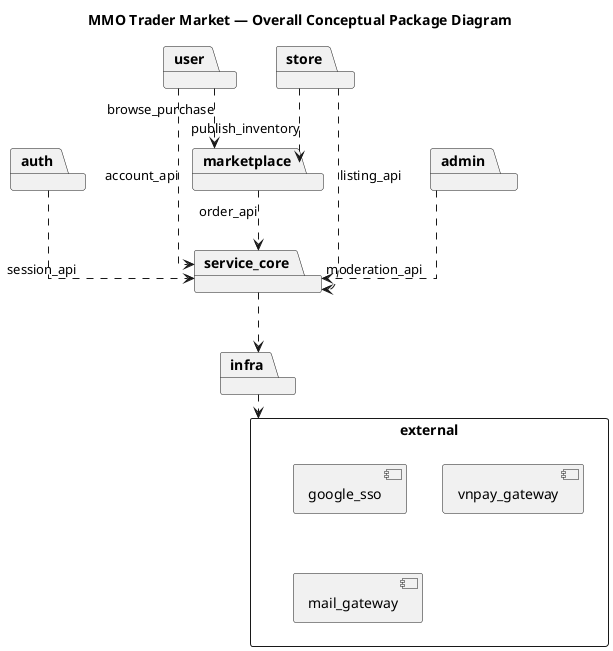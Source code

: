 ' MMO Trader Market package diagrams (conceptual)
' Includes overall view, subsystem packages, and naming conventions.

' Overall conceptual package diagram
@startuml
skinparam packageStyle rectangle
skinparam defaultTextAlignment left
skinparam shadowing false
skinparam linetype ortho

title MMO Trader Market — Overall Conceptual Package Diagram

package auth
package user
package marketplace
package store
package admin
package service_core
package infra

package external {
  [google_sso]
  [vnpay_gateway]
  [mail_gateway]
}

auth ..> service_core : session_api
user ..> service_core : account_api
marketplace ..> service_core : order_api
store ..> service_core : listing_api
admin ..> service_core : moderation_api

user ..> marketplace : browse_purchase
store ..> marketplace : publish_inventory

service_core ..> infra
infra ..> external

@enduml

' auth subsystem conceptual view
@startuml
title auth (conceptual)
skinparam packageStyle rectangle
skinparam shadowing false

package auth {
  package login
  package registration
  package password_recovery
  package sso
}

login ..> sso : optional_google_link
login ..> password_recovery : trigger_reset
registration ..> sso : bind_external_id
auth ..> service_core : token_service
@enduml

' user subsystem conceptual view
@startuml
title user (conceptual)
skinparam packageStyle rectangle
skinparam shadowing false

package user {
  package profile
  package wallet
  package kyc
  package complaint
  package support
}

wallet ..> kyc : withdraw_requires_kyc
complaint ..> support : follow_up
user ..> service_core : account_api, wallet_api, notification_api
@enduml

' marketplace subsystem conceptual view
@startuml
title marketplace (conceptual)
skinparam packageStyle rectangle
skinparam shadowing false

package marketplace {
  package catalog
  package product_detail
  package checkout
  package order_history
}

catalog ..> product_detail
checkout ..> product_detail
marketplace ..> service_core : order_api, payment_api, review_api
@enduml

' store subsystem conceptual view
@startuml
title store (conceptual)
skinparam packageStyle rectangle
skinparam shadowing false

package store {
  package store_dashboard
  package product_management
  package store_request
  package flag_store
}

product_management ..> store_dashboard
store_request ..> store_dashboard
flag_store ..> store_dashboard
store ..> service_core : listing_api, moderation_api
@enduml

' admin subsystem conceptual view
@startuml
title admin (conceptual)
skinparam packageStyle rectangle
skinparam shadowing false

package admin {
  package dashboard
  package user_approval
  package kyc_review
  package complaint_review
  package product_approval
  package store_approval
  package payment_review
}

dashboard ..> user_approval

dashboard ..> kyc_review

dashboard ..> complaint_review

dashboard ..> product_approval

dashboard ..> store_approval

dashboard ..> payment_review

admin ..> service_core : approvals_api, audit_api, reporting_api
@enduml

' service_core subsystem conceptual view
@startuml
title service_core (conceptual)
skinparam packageStyle rectangle
skinparam shadowing false

package service_core {
  package auth_appservice
  package catalog_appservice
  package order_payment_appservice
  package wallet_appservice
  package kyc_appservice
  package complaint_appservice
  package store_appservice
  package admin_ops_appservice
  package notification_appservice
  package configuration
}

order_payment_appservice ..> wallet_appservice
order_payment_appservice ..> notification_appservice : receipt_events
admin_ops_appservice ..> configuration
notification_appservice ..> configuration

service_core ..> infra : persistence, integrations
@enduml

' infra subsystem conceptual view
@startuml
title infra (conceptual)
skinparam packageStyle rectangle
skinparam shadowing false

package infra {
  package persistence
  package integrations
}

integrations ..> [google_sso]
integrations ..> [vnpay_gateway]
integrations ..> [mail_gateway]
@enduml

' Naming conventions and module descriptions
@startuml
title MMO Trader Market — Package Naming Conventions

skinparam backgroundColor #FFFFFF
skinparam shadowing false

salt
{
{T
+ Scope | Package | Responsibility | Naming Guideline
"Overall" | auth | User authentication flows (login, registration, recovery, SSO) | Prefix concrete components with Auth* (e.g., AuthController)
"Overall" | user | Manage profile, wallet, KYC, complaint, and support features | Use User*, Wallet*, Kyc* for sub-packages and artifacts
"Overall" | marketplace | Buyer-facing browsing, checkout, and order history | Use Market*, Catalog*, Order* naming for controllers/services
"Overall" | store | Seller operations (dashboard, listings, store requests) | Use Store* prefix for seller tools and request handlers
"Overall" | admin | Administrative dashboards, approvals, and audits | Use Admin* prefix and suffix with function (e.g., AdminApprovalService)
service_core | *_appservice | Application service coordination per domain (auth, catalog, order, etc.) | snake_case package name with CamelCase class names (AuthAppService)
infra | persistence | Database repositories and ORM adapters | Use <Domain>Repository naming
infra | integrations | Adapters for third-party gateways (SSO, payments, mail) | Use <Provider>Client naming
}
}

@enduml